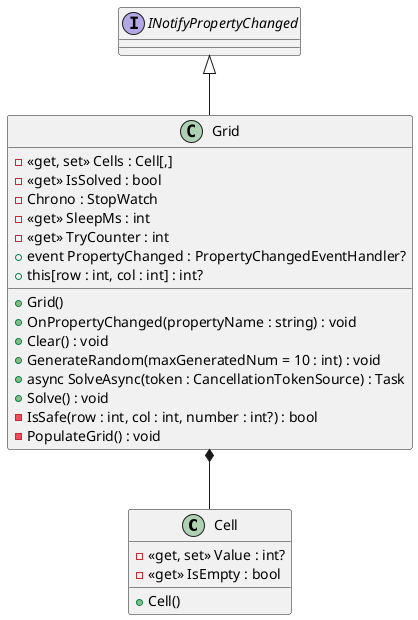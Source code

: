 @startuml SudokuSolver

class Cell
{
    - <<get, set>> Value : int?
    - <<get>> IsEmpty : bool
    + Cell()
}

interface INotifyPropertyChanged { }

class Grid
{
    - <<get, set>> Cells : Cell[,]
    - <<get>> IsSolved : bool
    - Chrono : StopWatch
    - <<get>> SleepMs : int
    - <<get>> TryCounter : int
    + event PropertyChanged : PropertyChangedEventHandler?
    + Grid()
    + OnPropertyChanged(propertyName : string) : void
    + Clear() : void
    + GenerateRandom(maxGeneratedNum = 10 : int) : void
    + async SolveAsync(token : CancellationTokenSource) : Task
    + Solve() : void
    - IsSafe(row : int, col : int, number : int?) : bool
    - PopulateGrid() : void
    + this[row : int, col : int] : int?
}

Grid *-- Cell
INotifyPropertyChanged <|-- Grid

@enduml